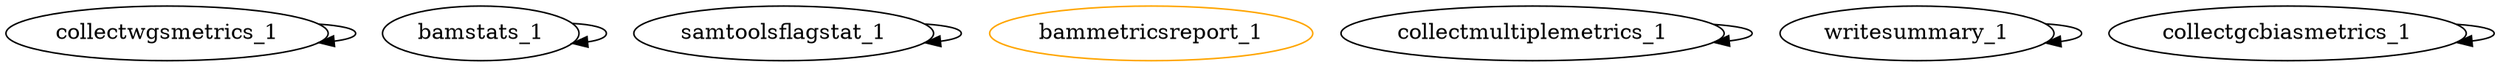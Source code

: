 digraph graphname {
  collectwgsmetrics_1 -> collectwgsmetrics_1;
  bamstats_1 -> bamstats_1;
  samtoolsflagstat_1 -> samtoolsflagstat_1;
  bammetricsreport_1 [color = orange]
  collectmultiplemetrics_1 -> collectmultiplemetrics_1;
  writesummary_1 -> writesummary_1;
  collectgcbiasmetrics_1 -> collectgcbiasmetrics_1;
}
